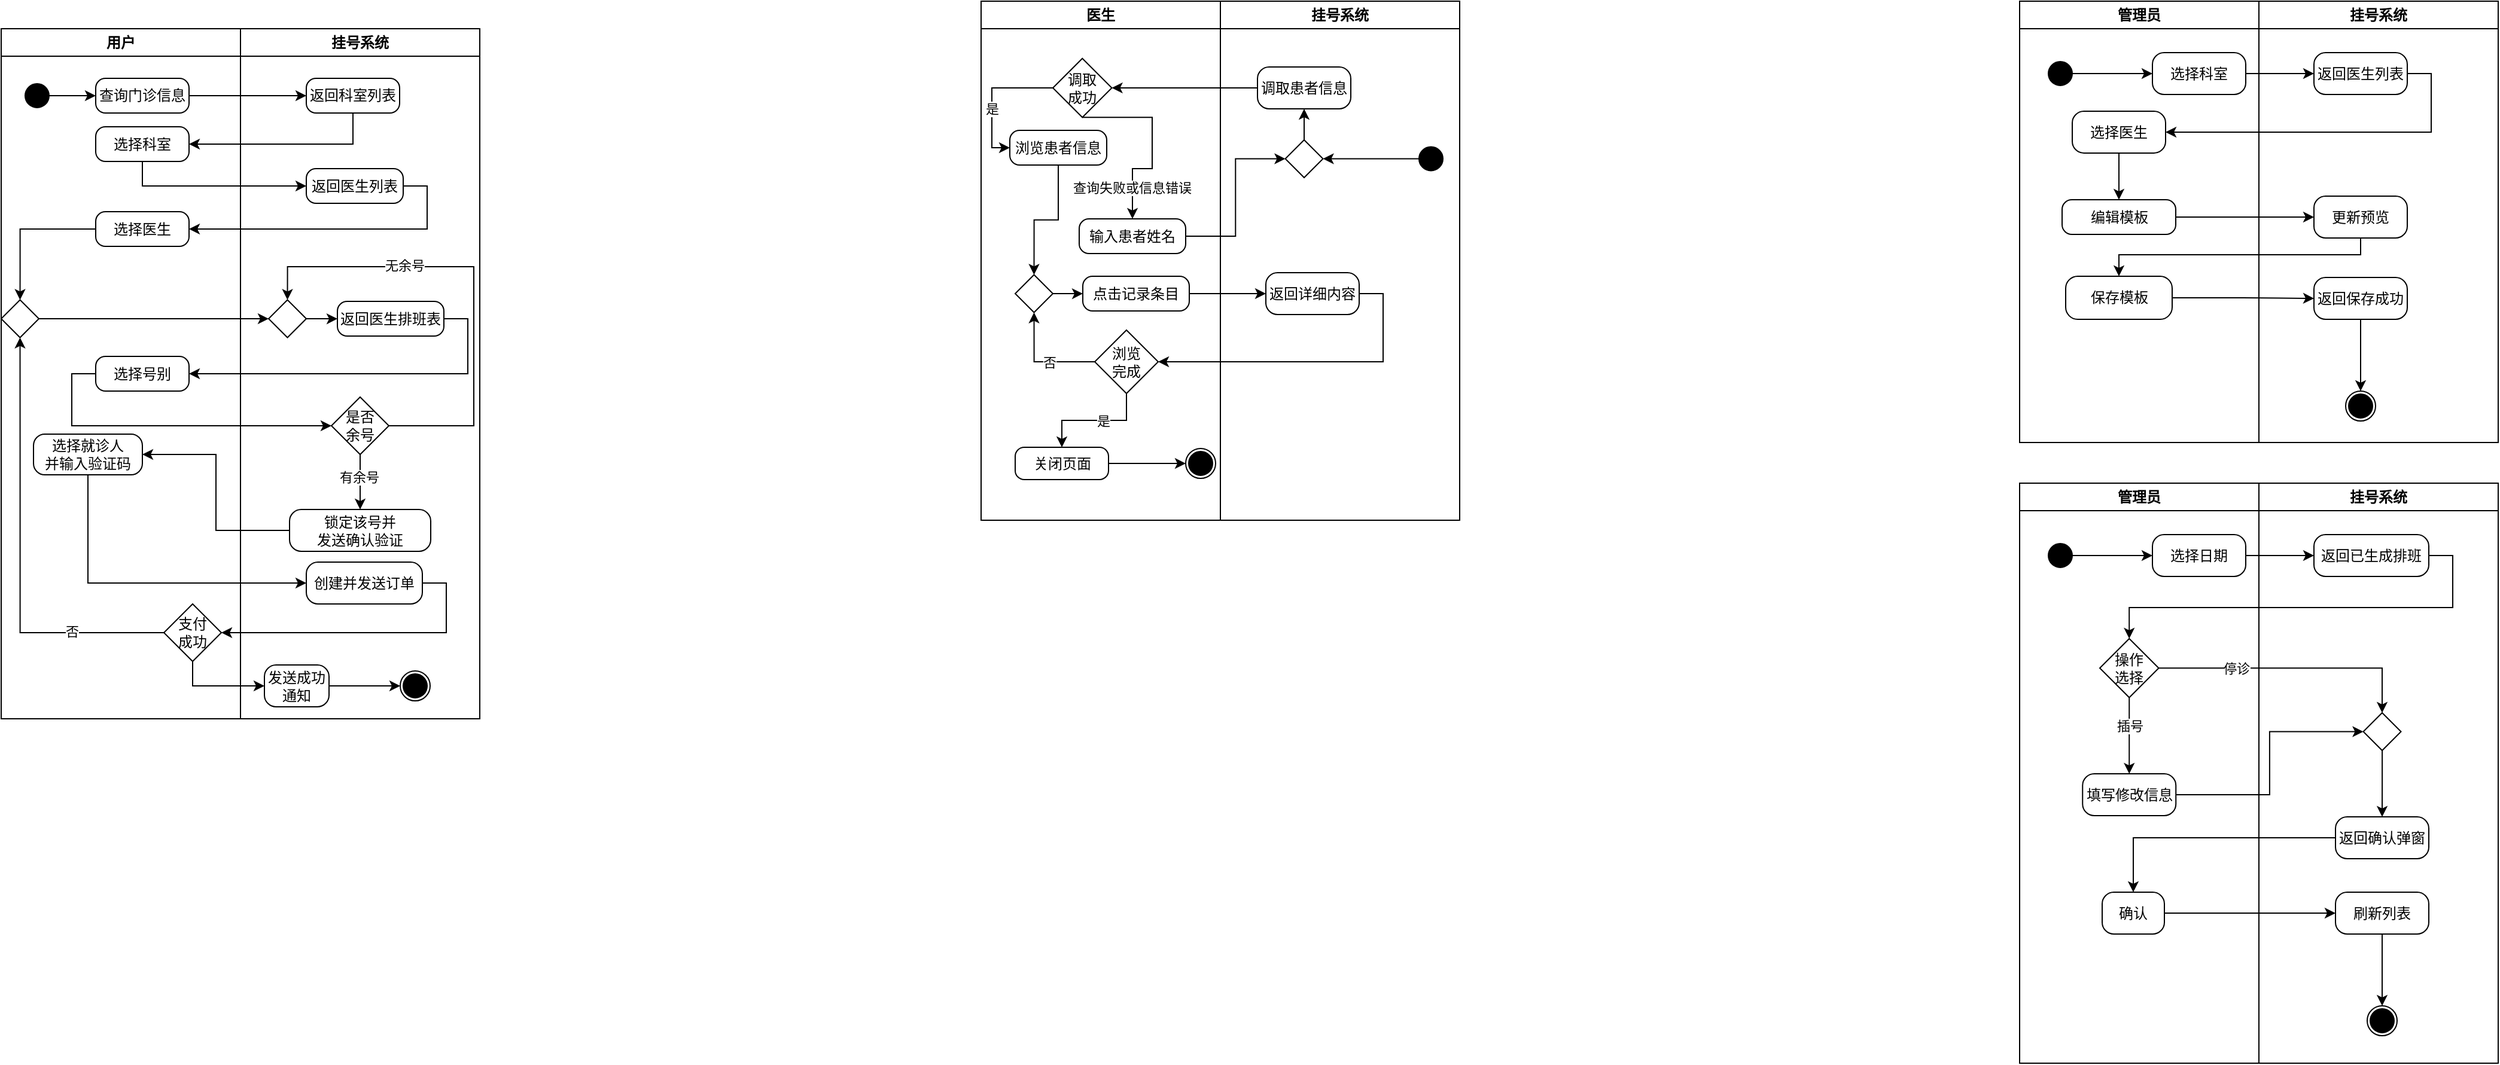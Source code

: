 <mxfile version="28.2.7">
  <diagram name="Page-1" id="m8YJ7M3NrXrs17z00opw">
    <mxGraphModel dx="1070" dy="633" grid="0" gridSize="10" guides="1" tooltips="1" connect="1" arrows="1" fold="1" page="1" pageScale="1" pageWidth="850" pageHeight="1100" math="0" shadow="0">
      <root>
        <mxCell id="0" />
        <mxCell id="1" parent="0" />
        <mxCell id="Ey9r9QP1_tiHGcjfpMWg-1" value="用户" style="swimlane;whiteSpace=wrap;html=1;" vertex="1" parent="1">
          <mxGeometry x="56" y="70" width="200" height="577" as="geometry" />
        </mxCell>
        <mxCell id="Ey9r9QP1_tiHGcjfpMWg-6" style="edgeStyle=orthogonalEdgeStyle;rounded=0;orthogonalLoop=1;jettySize=auto;html=1;exitX=1;exitY=0.5;exitDx=0;exitDy=0;entryX=0;entryY=0.5;entryDx=0;entryDy=0;" edge="1" parent="Ey9r9QP1_tiHGcjfpMWg-1" source="Ey9r9QP1_tiHGcjfpMWg-4" target="Ey9r9QP1_tiHGcjfpMWg-5">
          <mxGeometry relative="1" as="geometry" />
        </mxCell>
        <mxCell id="Ey9r9QP1_tiHGcjfpMWg-4" value="" style="ellipse;whiteSpace=wrap;html=1;aspect=fixed;fillColor=#000000;" vertex="1" parent="Ey9r9QP1_tiHGcjfpMWg-1">
          <mxGeometry x="20" y="46" width="20" height="20" as="geometry" />
        </mxCell>
        <mxCell id="Ey9r9QP1_tiHGcjfpMWg-5" value="查询门诊信息" style="rounded=1;whiteSpace=wrap;html=1;arcSize=28;" vertex="1" parent="Ey9r9QP1_tiHGcjfpMWg-1">
          <mxGeometry x="79" y="41.5" width="78" height="29" as="geometry" />
        </mxCell>
        <mxCell id="Ey9r9QP1_tiHGcjfpMWg-9" value="选择科室" style="rounded=1;whiteSpace=wrap;html=1;arcSize=28;" vertex="1" parent="Ey9r9QP1_tiHGcjfpMWg-1">
          <mxGeometry x="79" y="82" width="78" height="29" as="geometry" />
        </mxCell>
        <mxCell id="Ey9r9QP1_tiHGcjfpMWg-13" value="选择医生" style="rounded=1;whiteSpace=wrap;html=1;arcSize=28;" vertex="1" parent="Ey9r9QP1_tiHGcjfpMWg-1">
          <mxGeometry x="79" y="153" width="78" height="29" as="geometry" />
        </mxCell>
        <mxCell id="Ey9r9QP1_tiHGcjfpMWg-18" value="选择号别" style="rounded=1;whiteSpace=wrap;html=1;arcSize=28;" vertex="1" parent="Ey9r9QP1_tiHGcjfpMWg-1">
          <mxGeometry x="79" y="274" width="78" height="29" as="geometry" />
        </mxCell>
        <mxCell id="Ey9r9QP1_tiHGcjfpMWg-31" value="选择就诊人&lt;div&gt;并输入验证码&lt;/div&gt;" style="rounded=1;whiteSpace=wrap;html=1;arcSize=28;" vertex="1" parent="Ey9r9QP1_tiHGcjfpMWg-1">
          <mxGeometry x="27" y="339" width="91" height="34" as="geometry" />
        </mxCell>
        <mxCell id="Ey9r9QP1_tiHGcjfpMWg-36" style="edgeStyle=orthogonalEdgeStyle;rounded=0;orthogonalLoop=1;jettySize=auto;html=1;entryX=0.5;entryY=1;entryDx=0;entryDy=0;" edge="1" parent="Ey9r9QP1_tiHGcjfpMWg-1" source="Ey9r9QP1_tiHGcjfpMWg-34" target="Ey9r9QP1_tiHGcjfpMWg-37">
          <mxGeometry relative="1" as="geometry">
            <mxPoint x="10.722" y="247.105" as="targetPoint" />
          </mxGeometry>
        </mxCell>
        <mxCell id="Ey9r9QP1_tiHGcjfpMWg-39" value="否" style="edgeLabel;html=1;align=center;verticalAlign=middle;resizable=0;points=[];" vertex="1" connectable="0" parent="Ey9r9QP1_tiHGcjfpMWg-36">
          <mxGeometry x="-0.579" y="-1" relative="1" as="geometry">
            <mxPoint as="offset" />
          </mxGeometry>
        </mxCell>
        <mxCell id="Ey9r9QP1_tiHGcjfpMWg-34" value="支付&lt;div&gt;成功&lt;/div&gt;" style="rhombus;whiteSpace=wrap;html=1;" vertex="1" parent="Ey9r9QP1_tiHGcjfpMWg-1">
          <mxGeometry x="136" y="481" width="48" height="48" as="geometry" />
        </mxCell>
        <mxCell id="Ey9r9QP1_tiHGcjfpMWg-37" value="" style="rhombus;whiteSpace=wrap;html=1;" vertex="1" parent="Ey9r9QP1_tiHGcjfpMWg-1">
          <mxGeometry y="226.75" width="31.5" height="31.5" as="geometry" />
        </mxCell>
        <mxCell id="Ey9r9QP1_tiHGcjfpMWg-17" style="edgeStyle=orthogonalEdgeStyle;rounded=0;orthogonalLoop=1;jettySize=auto;html=1;exitX=0;exitY=0.5;exitDx=0;exitDy=0;entryX=0.5;entryY=0;entryDx=0;entryDy=0;" edge="1" parent="Ey9r9QP1_tiHGcjfpMWg-1" source="Ey9r9QP1_tiHGcjfpMWg-13" target="Ey9r9QP1_tiHGcjfpMWg-37">
          <mxGeometry relative="1" as="geometry" />
        </mxCell>
        <mxCell id="Ey9r9QP1_tiHGcjfpMWg-3" value="挂号系统" style="swimlane;whiteSpace=wrap;html=1;" vertex="1" parent="1">
          <mxGeometry x="256" y="70" width="200" height="577" as="geometry" />
        </mxCell>
        <mxCell id="Ey9r9QP1_tiHGcjfpMWg-7" value="返回科室列表" style="rounded=1;whiteSpace=wrap;html=1;arcSize=28;" vertex="1" parent="Ey9r9QP1_tiHGcjfpMWg-3">
          <mxGeometry x="55" y="41.5" width="78" height="29" as="geometry" />
        </mxCell>
        <mxCell id="Ey9r9QP1_tiHGcjfpMWg-11" value="返回医生列表" style="rounded=1;whiteSpace=wrap;html=1;arcSize=28;" vertex="1" parent="Ey9r9QP1_tiHGcjfpMWg-3">
          <mxGeometry x="55" y="117" width="81" height="29" as="geometry" />
        </mxCell>
        <mxCell id="Ey9r9QP1_tiHGcjfpMWg-16" value="返回医生排班表" style="rounded=1;whiteSpace=wrap;html=1;arcSize=28;" vertex="1" parent="Ey9r9QP1_tiHGcjfpMWg-3">
          <mxGeometry x="81" y="228" width="89" height="29" as="geometry" />
        </mxCell>
        <mxCell id="Ey9r9QP1_tiHGcjfpMWg-24" style="edgeStyle=orthogonalEdgeStyle;rounded=0;orthogonalLoop=1;jettySize=auto;html=1;exitX=1;exitY=0.5;exitDx=0;exitDy=0;entryX=0.5;entryY=0;entryDx=0;entryDy=0;" edge="1" parent="Ey9r9QP1_tiHGcjfpMWg-3" source="Ey9r9QP1_tiHGcjfpMWg-20" target="Ey9r9QP1_tiHGcjfpMWg-22">
          <mxGeometry relative="1" as="geometry">
            <Array as="points">
              <mxPoint x="195" y="332" />
              <mxPoint x="195" y="199" />
              <mxPoint x="39" y="199" />
            </Array>
          </mxGeometry>
        </mxCell>
        <mxCell id="Ey9r9QP1_tiHGcjfpMWg-25" value="无余号" style="edgeLabel;html=1;align=center;verticalAlign=middle;resizable=0;points=[];" vertex="1" connectable="0" parent="Ey9r9QP1_tiHGcjfpMWg-24">
          <mxGeometry x="0.356" y="-1" relative="1" as="geometry">
            <mxPoint as="offset" />
          </mxGeometry>
        </mxCell>
        <mxCell id="Ey9r9QP1_tiHGcjfpMWg-27" style="edgeStyle=orthogonalEdgeStyle;rounded=0;orthogonalLoop=1;jettySize=auto;html=1;exitX=0.5;exitY=1;exitDx=0;exitDy=0;entryX=0.5;entryY=0;entryDx=0;entryDy=0;" edge="1" parent="Ey9r9QP1_tiHGcjfpMWg-3" source="Ey9r9QP1_tiHGcjfpMWg-20" target="Ey9r9QP1_tiHGcjfpMWg-29">
          <mxGeometry relative="1" as="geometry">
            <mxPoint x="100.143" y="404.873" as="targetPoint" />
          </mxGeometry>
        </mxCell>
        <mxCell id="Ey9r9QP1_tiHGcjfpMWg-28" value="有余号" style="edgeLabel;html=1;align=center;verticalAlign=middle;resizable=0;points=[];" vertex="1" connectable="0" parent="Ey9r9QP1_tiHGcjfpMWg-27">
          <mxGeometry x="-0.197" y="-1" relative="1" as="geometry">
            <mxPoint as="offset" />
          </mxGeometry>
        </mxCell>
        <mxCell id="Ey9r9QP1_tiHGcjfpMWg-20" value="是否&lt;div&gt;余号&lt;/div&gt;" style="rhombus;whiteSpace=wrap;html=1;" vertex="1" parent="Ey9r9QP1_tiHGcjfpMWg-3">
          <mxGeometry x="76" y="308" width="48" height="48" as="geometry" />
        </mxCell>
        <mxCell id="Ey9r9QP1_tiHGcjfpMWg-23" style="edgeStyle=orthogonalEdgeStyle;rounded=0;orthogonalLoop=1;jettySize=auto;html=1;entryX=0;entryY=0.5;entryDx=0;entryDy=0;" edge="1" parent="Ey9r9QP1_tiHGcjfpMWg-3" source="Ey9r9QP1_tiHGcjfpMWg-22" target="Ey9r9QP1_tiHGcjfpMWg-16">
          <mxGeometry relative="1" as="geometry" />
        </mxCell>
        <mxCell id="Ey9r9QP1_tiHGcjfpMWg-22" value="" style="rhombus;whiteSpace=wrap;html=1;" vertex="1" parent="Ey9r9QP1_tiHGcjfpMWg-3">
          <mxGeometry x="23.5" y="226.75" width="31.5" height="31.5" as="geometry" />
        </mxCell>
        <mxCell id="Ey9r9QP1_tiHGcjfpMWg-29" value="锁定该号并&lt;div&gt;发送确认验证&lt;/div&gt;" style="rounded=1;whiteSpace=wrap;html=1;arcSize=28;" vertex="1" parent="Ey9r9QP1_tiHGcjfpMWg-3">
          <mxGeometry x="41" y="402" width="118" height="35" as="geometry" />
        </mxCell>
        <mxCell id="Ey9r9QP1_tiHGcjfpMWg-32" value="创建并发送订单" style="rounded=1;whiteSpace=wrap;html=1;arcSize=28;" vertex="1" parent="Ey9r9QP1_tiHGcjfpMWg-3">
          <mxGeometry x="55" y="446" width="97" height="35" as="geometry" />
        </mxCell>
        <mxCell id="Ey9r9QP1_tiHGcjfpMWg-46" style="edgeStyle=orthogonalEdgeStyle;rounded=0;orthogonalLoop=1;jettySize=auto;html=1;exitX=1;exitY=0.5;exitDx=0;exitDy=0;entryX=0;entryY=0.5;entryDx=0;entryDy=0;" edge="1" parent="Ey9r9QP1_tiHGcjfpMWg-3" source="Ey9r9QP1_tiHGcjfpMWg-40" target="Ey9r9QP1_tiHGcjfpMWg-44">
          <mxGeometry relative="1" as="geometry" />
        </mxCell>
        <mxCell id="Ey9r9QP1_tiHGcjfpMWg-40" value="发送成功通知" style="rounded=1;whiteSpace=wrap;html=1;arcSize=28;" vertex="1" parent="Ey9r9QP1_tiHGcjfpMWg-3">
          <mxGeometry x="20" y="532" width="54" height="35" as="geometry" />
        </mxCell>
        <mxCell id="Ey9r9QP1_tiHGcjfpMWg-42" value="" style="ellipse;whiteSpace=wrap;html=1;aspect=fixed;fillColor=#000000;" vertex="1" parent="Ey9r9QP1_tiHGcjfpMWg-3">
          <mxGeometry x="136" y="539.5" width="20" height="20" as="geometry" />
        </mxCell>
        <mxCell id="Ey9r9QP1_tiHGcjfpMWg-44" value="" style="ellipse;whiteSpace=wrap;html=1;aspect=fixed;fillColor=none;" vertex="1" parent="Ey9r9QP1_tiHGcjfpMWg-3">
          <mxGeometry x="133.5" y="537" width="25" height="25" as="geometry" />
        </mxCell>
        <mxCell id="Ey9r9QP1_tiHGcjfpMWg-8" style="edgeStyle=orthogonalEdgeStyle;rounded=0;orthogonalLoop=1;jettySize=auto;html=1;exitX=1;exitY=0.5;exitDx=0;exitDy=0;entryX=0;entryY=0.5;entryDx=0;entryDy=0;" edge="1" parent="1" source="Ey9r9QP1_tiHGcjfpMWg-5" target="Ey9r9QP1_tiHGcjfpMWg-7">
          <mxGeometry relative="1" as="geometry" />
        </mxCell>
        <mxCell id="Ey9r9QP1_tiHGcjfpMWg-10" style="edgeStyle=orthogonalEdgeStyle;rounded=0;orthogonalLoop=1;jettySize=auto;html=1;exitX=0.5;exitY=1;exitDx=0;exitDy=0;entryX=1;entryY=0.5;entryDx=0;entryDy=0;" edge="1" parent="1" source="Ey9r9QP1_tiHGcjfpMWg-7" target="Ey9r9QP1_tiHGcjfpMWg-9">
          <mxGeometry relative="1" as="geometry" />
        </mxCell>
        <mxCell id="Ey9r9QP1_tiHGcjfpMWg-12" style="edgeStyle=orthogonalEdgeStyle;rounded=0;orthogonalLoop=1;jettySize=auto;html=1;exitX=0.5;exitY=1;exitDx=0;exitDy=0;entryX=0;entryY=0.5;entryDx=0;entryDy=0;" edge="1" parent="1" source="Ey9r9QP1_tiHGcjfpMWg-9" target="Ey9r9QP1_tiHGcjfpMWg-11">
          <mxGeometry relative="1" as="geometry" />
        </mxCell>
        <mxCell id="Ey9r9QP1_tiHGcjfpMWg-14" style="edgeStyle=orthogonalEdgeStyle;rounded=0;orthogonalLoop=1;jettySize=auto;html=1;exitX=1;exitY=0.5;exitDx=0;exitDy=0;entryX=1;entryY=0.5;entryDx=0;entryDy=0;" edge="1" parent="1" source="Ey9r9QP1_tiHGcjfpMWg-11" target="Ey9r9QP1_tiHGcjfpMWg-13">
          <mxGeometry relative="1" as="geometry" />
        </mxCell>
        <mxCell id="Ey9r9QP1_tiHGcjfpMWg-19" style="edgeStyle=orthogonalEdgeStyle;rounded=0;orthogonalLoop=1;jettySize=auto;html=1;exitX=1;exitY=0.5;exitDx=0;exitDy=0;entryX=1;entryY=0.5;entryDx=0;entryDy=0;" edge="1" parent="1" source="Ey9r9QP1_tiHGcjfpMWg-16" target="Ey9r9QP1_tiHGcjfpMWg-18">
          <mxGeometry relative="1" as="geometry" />
        </mxCell>
        <mxCell id="Ey9r9QP1_tiHGcjfpMWg-21" style="edgeStyle=orthogonalEdgeStyle;rounded=0;orthogonalLoop=1;jettySize=auto;html=1;exitX=0;exitY=0.5;exitDx=0;exitDy=0;entryX=0;entryY=0.5;entryDx=0;entryDy=0;" edge="1" parent="1" source="Ey9r9QP1_tiHGcjfpMWg-18" target="Ey9r9QP1_tiHGcjfpMWg-20">
          <mxGeometry relative="1" as="geometry" />
        </mxCell>
        <mxCell id="Ey9r9QP1_tiHGcjfpMWg-30" style="edgeStyle=orthogonalEdgeStyle;rounded=0;orthogonalLoop=1;jettySize=auto;html=1;entryX=1;entryY=0.5;entryDx=0;entryDy=0;" edge="1" parent="1" source="Ey9r9QP1_tiHGcjfpMWg-29" target="Ey9r9QP1_tiHGcjfpMWg-31">
          <mxGeometry relative="1" as="geometry">
            <mxPoint x="226.029" y="489.5" as="targetPoint" />
          </mxGeometry>
        </mxCell>
        <mxCell id="Ey9r9QP1_tiHGcjfpMWg-33" style="edgeStyle=orthogonalEdgeStyle;rounded=0;orthogonalLoop=1;jettySize=auto;html=1;exitX=0.5;exitY=1;exitDx=0;exitDy=0;entryX=0;entryY=0.5;entryDx=0;entryDy=0;" edge="1" parent="1" source="Ey9r9QP1_tiHGcjfpMWg-31" target="Ey9r9QP1_tiHGcjfpMWg-32">
          <mxGeometry relative="1" as="geometry" />
        </mxCell>
        <mxCell id="Ey9r9QP1_tiHGcjfpMWg-35" style="edgeStyle=orthogonalEdgeStyle;rounded=0;orthogonalLoop=1;jettySize=auto;html=1;exitX=1;exitY=0.5;exitDx=0;exitDy=0;entryX=1;entryY=0.5;entryDx=0;entryDy=0;" edge="1" parent="1" source="Ey9r9QP1_tiHGcjfpMWg-32" target="Ey9r9QP1_tiHGcjfpMWg-34">
          <mxGeometry relative="1" as="geometry" />
        </mxCell>
        <mxCell id="Ey9r9QP1_tiHGcjfpMWg-38" style="edgeStyle=orthogonalEdgeStyle;rounded=0;orthogonalLoop=1;jettySize=auto;html=1;exitX=1;exitY=0.5;exitDx=0;exitDy=0;entryX=0;entryY=0.5;entryDx=0;entryDy=0;" edge="1" parent="1" source="Ey9r9QP1_tiHGcjfpMWg-37" target="Ey9r9QP1_tiHGcjfpMWg-22">
          <mxGeometry relative="1" as="geometry" />
        </mxCell>
        <mxCell id="Ey9r9QP1_tiHGcjfpMWg-41" style="edgeStyle=orthogonalEdgeStyle;rounded=0;orthogonalLoop=1;jettySize=auto;html=1;exitX=0.5;exitY=1;exitDx=0;exitDy=0;entryX=0;entryY=0.5;entryDx=0;entryDy=0;" edge="1" parent="1" source="Ey9r9QP1_tiHGcjfpMWg-34" target="Ey9r9QP1_tiHGcjfpMWg-40">
          <mxGeometry relative="1" as="geometry" />
        </mxCell>
        <mxCell id="Ey9r9QP1_tiHGcjfpMWg-47" value="医生" style="swimlane;whiteSpace=wrap;html=1;" vertex="1" parent="1">
          <mxGeometry x="875" y="47" width="200" height="434" as="geometry" />
        </mxCell>
        <mxCell id="Ey9r9QP1_tiHGcjfpMWg-90" style="edgeStyle=orthogonalEdgeStyle;rounded=0;orthogonalLoop=1;jettySize=auto;html=1;exitX=0;exitY=0.5;exitDx=0;exitDy=0;entryX=0;entryY=0.5;entryDx=0;entryDy=0;" edge="1" parent="Ey9r9QP1_tiHGcjfpMWg-47" source="Ey9r9QP1_tiHGcjfpMWg-88" target="Ey9r9QP1_tiHGcjfpMWg-62">
          <mxGeometry relative="1" as="geometry">
            <Array as="points">
              <mxPoint x="9" y="73" />
              <mxPoint x="9" y="123" />
            </Array>
          </mxGeometry>
        </mxCell>
        <mxCell id="Ey9r9QP1_tiHGcjfpMWg-91" value="是" style="edgeLabel;html=1;align=center;verticalAlign=middle;resizable=0;points=[];" vertex="1" connectable="0" parent="Ey9r9QP1_tiHGcjfpMWg-90">
          <mxGeometry x="-0.083" y="2" relative="1" as="geometry">
            <mxPoint x="-2" y="15" as="offset" />
          </mxGeometry>
        </mxCell>
        <mxCell id="Ey9r9QP1_tiHGcjfpMWg-94" style="edgeStyle=orthogonalEdgeStyle;rounded=0;orthogonalLoop=1;jettySize=auto;html=1;exitX=0.5;exitY=1;exitDx=0;exitDy=0;entryX=0.5;entryY=0;entryDx=0;entryDy=0;" edge="1" parent="Ey9r9QP1_tiHGcjfpMWg-47" source="Ey9r9QP1_tiHGcjfpMWg-88" target="Ey9r9QP1_tiHGcjfpMWg-93">
          <mxGeometry relative="1" as="geometry">
            <Array as="points">
              <mxPoint x="143" y="97" />
              <mxPoint x="143" y="140" />
              <mxPoint x="127" y="140" />
            </Array>
          </mxGeometry>
        </mxCell>
        <mxCell id="Ey9r9QP1_tiHGcjfpMWg-95" value="查询失败或信息错误" style="edgeLabel;html=1;align=center;verticalAlign=middle;resizable=0;points=[];" vertex="1" connectable="0" parent="Ey9r9QP1_tiHGcjfpMWg-94">
          <mxGeometry x="0.68" y="-1" relative="1" as="geometry">
            <mxPoint as="offset" />
          </mxGeometry>
        </mxCell>
        <mxCell id="Ey9r9QP1_tiHGcjfpMWg-88" value="调取&lt;div&gt;成功&lt;/div&gt;" style="rhombus;whiteSpace=wrap;html=1;" vertex="1" parent="Ey9r9QP1_tiHGcjfpMWg-47">
          <mxGeometry x="60" y="47.88" width="49.25" height="49.25" as="geometry" />
        </mxCell>
        <mxCell id="Ey9r9QP1_tiHGcjfpMWg-114" style="edgeStyle=orthogonalEdgeStyle;rounded=0;orthogonalLoop=1;jettySize=auto;html=1;exitX=0.5;exitY=1;exitDx=0;exitDy=0;entryX=0.5;entryY=0;entryDx=0;entryDy=0;" edge="1" parent="Ey9r9QP1_tiHGcjfpMWg-47" source="Ey9r9QP1_tiHGcjfpMWg-62" target="Ey9r9QP1_tiHGcjfpMWg-110">
          <mxGeometry relative="1" as="geometry" />
        </mxCell>
        <mxCell id="Ey9r9QP1_tiHGcjfpMWg-62" value="浏览患者信息" style="rounded=1;whiteSpace=wrap;html=1;arcSize=28;" vertex="1" parent="Ey9r9QP1_tiHGcjfpMWg-47">
          <mxGeometry x="24.0" y="108" width="81" height="29" as="geometry" />
        </mxCell>
        <mxCell id="Ey9r9QP1_tiHGcjfpMWg-93" value="输入患者姓名" style="rounded=1;whiteSpace=wrap;html=1;arcSize=28;" vertex="1" parent="Ey9r9QP1_tiHGcjfpMWg-47">
          <mxGeometry x="82" y="182" width="89" height="29" as="geometry" />
        </mxCell>
        <mxCell id="Ey9r9QP1_tiHGcjfpMWg-101" value="点击记录条目" style="rounded=1;whiteSpace=wrap;html=1;arcSize=28;" vertex="1" parent="Ey9r9QP1_tiHGcjfpMWg-47">
          <mxGeometry x="85" y="230" width="89" height="29" as="geometry" />
        </mxCell>
        <mxCell id="Ey9r9QP1_tiHGcjfpMWg-105" value="关闭页面" style="rounded=1;whiteSpace=wrap;html=1;arcSize=28;" vertex="1" parent="Ey9r9QP1_tiHGcjfpMWg-47">
          <mxGeometry x="28.5" y="373" width="78" height="27" as="geometry" />
        </mxCell>
        <mxCell id="Ey9r9QP1_tiHGcjfpMWg-108" style="edgeStyle=orthogonalEdgeStyle;rounded=0;orthogonalLoop=1;jettySize=auto;html=1;exitX=0.5;exitY=1;exitDx=0;exitDy=0;entryX=0.5;entryY=0;entryDx=0;entryDy=0;" edge="1" parent="Ey9r9QP1_tiHGcjfpMWg-47" source="Ey9r9QP1_tiHGcjfpMWg-106" target="Ey9r9QP1_tiHGcjfpMWg-105">
          <mxGeometry relative="1" as="geometry" />
        </mxCell>
        <mxCell id="Ey9r9QP1_tiHGcjfpMWg-109" value="是" style="edgeLabel;html=1;align=center;verticalAlign=middle;resizable=0;points=[];" vertex="1" connectable="0" parent="Ey9r9QP1_tiHGcjfpMWg-108">
          <mxGeometry x="-0.146" relative="1" as="geometry">
            <mxPoint as="offset" />
          </mxGeometry>
        </mxCell>
        <mxCell id="Ey9r9QP1_tiHGcjfpMWg-112" style="edgeStyle=orthogonalEdgeStyle;rounded=0;orthogonalLoop=1;jettySize=auto;html=1;exitX=0;exitY=0.5;exitDx=0;exitDy=0;entryX=0.5;entryY=1;entryDx=0;entryDy=0;" edge="1" parent="Ey9r9QP1_tiHGcjfpMWg-47" source="Ey9r9QP1_tiHGcjfpMWg-106" target="Ey9r9QP1_tiHGcjfpMWg-110">
          <mxGeometry relative="1" as="geometry" />
        </mxCell>
        <mxCell id="Ey9r9QP1_tiHGcjfpMWg-113" value="否" style="edgeLabel;html=1;align=center;verticalAlign=middle;resizable=0;points=[];" vertex="1" connectable="0" parent="Ey9r9QP1_tiHGcjfpMWg-112">
          <mxGeometry x="-0.16" relative="1" as="geometry">
            <mxPoint as="offset" />
          </mxGeometry>
        </mxCell>
        <mxCell id="Ey9r9QP1_tiHGcjfpMWg-106" value="浏览&lt;div&gt;完成&lt;/div&gt;" style="rhombus;whiteSpace=wrap;html=1;" vertex="1" parent="Ey9r9QP1_tiHGcjfpMWg-47">
          <mxGeometry x="95" y="275" width="53" height="53" as="geometry" />
        </mxCell>
        <mxCell id="Ey9r9QP1_tiHGcjfpMWg-111" style="edgeStyle=orthogonalEdgeStyle;rounded=0;orthogonalLoop=1;jettySize=auto;html=1;entryX=0;entryY=0.5;entryDx=0;entryDy=0;" edge="1" parent="Ey9r9QP1_tiHGcjfpMWg-47" source="Ey9r9QP1_tiHGcjfpMWg-110" target="Ey9r9QP1_tiHGcjfpMWg-101">
          <mxGeometry relative="1" as="geometry" />
        </mxCell>
        <mxCell id="Ey9r9QP1_tiHGcjfpMWg-110" value="" style="rhombus;whiteSpace=wrap;html=1;" vertex="1" parent="Ey9r9QP1_tiHGcjfpMWg-47">
          <mxGeometry x="28.5" y="228.75" width="31.5" height="31.5" as="geometry" />
        </mxCell>
        <mxCell id="Ey9r9QP1_tiHGcjfpMWg-75" value="" style="ellipse;whiteSpace=wrap;html=1;aspect=fixed;fillColor=#000000;" vertex="1" parent="Ey9r9QP1_tiHGcjfpMWg-47">
          <mxGeometry x="173.5" y="376.5" width="20" height="20" as="geometry" />
        </mxCell>
        <mxCell id="Ey9r9QP1_tiHGcjfpMWg-76" value="" style="ellipse;whiteSpace=wrap;html=1;aspect=fixed;fillColor=none;" vertex="1" parent="Ey9r9QP1_tiHGcjfpMWg-47">
          <mxGeometry x="171" y="374" width="25" height="25" as="geometry" />
        </mxCell>
        <mxCell id="Ey9r9QP1_tiHGcjfpMWg-73" style="edgeStyle=orthogonalEdgeStyle;rounded=0;orthogonalLoop=1;jettySize=auto;html=1;exitX=1;exitY=0.5;exitDx=0;exitDy=0;entryX=0;entryY=0.5;entryDx=0;entryDy=0;" edge="1" parent="Ey9r9QP1_tiHGcjfpMWg-47" source="Ey9r9QP1_tiHGcjfpMWg-105" target="Ey9r9QP1_tiHGcjfpMWg-76">
          <mxGeometry relative="1" as="geometry">
            <mxPoint x="156.63" y="549.5" as="sourcePoint" />
          </mxGeometry>
        </mxCell>
        <mxCell id="Ey9r9QP1_tiHGcjfpMWg-60" value="挂号系统" style="swimlane;whiteSpace=wrap;html=1;" vertex="1" parent="1">
          <mxGeometry x="1075" y="47" width="200" height="434" as="geometry" />
        </mxCell>
        <mxCell id="Ey9r9QP1_tiHGcjfpMWg-49" value="" style="ellipse;whiteSpace=wrap;html=1;aspect=fixed;fillColor=#000000;rotation=-180;" vertex="1" parent="Ey9r9QP1_tiHGcjfpMWg-60">
          <mxGeometry x="166" y="121.75" width="20" height="20" as="geometry" />
        </mxCell>
        <mxCell id="Ey9r9QP1_tiHGcjfpMWg-50" value="调取患者信息" style="rounded=1;whiteSpace=wrap;html=1;arcSize=28;" vertex="1" parent="Ey9r9QP1_tiHGcjfpMWg-60">
          <mxGeometry x="31" y="55" width="78" height="35" as="geometry" />
        </mxCell>
        <mxCell id="Ey9r9QP1_tiHGcjfpMWg-48" style="edgeStyle=orthogonalEdgeStyle;rounded=0;orthogonalLoop=1;jettySize=auto;html=1;exitX=1;exitY=0.5;exitDx=0;exitDy=0;entryX=1;entryY=0.5;entryDx=0;entryDy=0;" edge="1" parent="Ey9r9QP1_tiHGcjfpMWg-60" source="Ey9r9QP1_tiHGcjfpMWg-49" target="Ey9r9QP1_tiHGcjfpMWg-97">
          <mxGeometry relative="1" as="geometry" />
        </mxCell>
        <mxCell id="Ey9r9QP1_tiHGcjfpMWg-99" style="edgeStyle=orthogonalEdgeStyle;rounded=0;orthogonalLoop=1;jettySize=auto;html=1;exitX=0.5;exitY=0;exitDx=0;exitDy=0;" edge="1" parent="Ey9r9QP1_tiHGcjfpMWg-60" source="Ey9r9QP1_tiHGcjfpMWg-97" target="Ey9r9QP1_tiHGcjfpMWg-50">
          <mxGeometry relative="1" as="geometry" />
        </mxCell>
        <mxCell id="Ey9r9QP1_tiHGcjfpMWg-97" value="" style="rhombus;whiteSpace=wrap;html=1;" vertex="1" parent="Ey9r9QP1_tiHGcjfpMWg-60">
          <mxGeometry x="54.25" y="116" width="31.5" height="31.5" as="geometry" />
        </mxCell>
        <mxCell id="Ey9r9QP1_tiHGcjfpMWg-103" value="返回详细内容" style="rounded=1;whiteSpace=wrap;html=1;arcSize=28;" vertex="1" parent="Ey9r9QP1_tiHGcjfpMWg-60">
          <mxGeometry x="38" y="227" width="78" height="35" as="geometry" />
        </mxCell>
        <mxCell id="Ey9r9QP1_tiHGcjfpMWg-89" style="edgeStyle=orthogonalEdgeStyle;rounded=0;orthogonalLoop=1;jettySize=auto;html=1;exitX=0;exitY=0.5;exitDx=0;exitDy=0;entryX=1;entryY=0.5;entryDx=0;entryDy=0;" edge="1" parent="1" source="Ey9r9QP1_tiHGcjfpMWg-50" target="Ey9r9QP1_tiHGcjfpMWg-88">
          <mxGeometry relative="1" as="geometry" />
        </mxCell>
        <mxCell id="Ey9r9QP1_tiHGcjfpMWg-100" style="edgeStyle=orthogonalEdgeStyle;rounded=0;orthogonalLoop=1;jettySize=auto;html=1;exitX=1;exitY=0.5;exitDx=0;exitDy=0;entryX=0;entryY=0.5;entryDx=0;entryDy=0;" edge="1" parent="1" source="Ey9r9QP1_tiHGcjfpMWg-93" target="Ey9r9QP1_tiHGcjfpMWg-97">
          <mxGeometry relative="1" as="geometry" />
        </mxCell>
        <mxCell id="Ey9r9QP1_tiHGcjfpMWg-104" style="edgeStyle=orthogonalEdgeStyle;rounded=0;orthogonalLoop=1;jettySize=auto;html=1;exitX=1;exitY=0.5;exitDx=0;exitDy=0;entryX=0;entryY=0.5;entryDx=0;entryDy=0;" edge="1" parent="1" source="Ey9r9QP1_tiHGcjfpMWg-101" target="Ey9r9QP1_tiHGcjfpMWg-103">
          <mxGeometry relative="1" as="geometry" />
        </mxCell>
        <mxCell id="Ey9r9QP1_tiHGcjfpMWg-107" style="edgeStyle=orthogonalEdgeStyle;rounded=0;orthogonalLoop=1;jettySize=auto;html=1;exitX=1;exitY=0.5;exitDx=0;exitDy=0;entryX=1;entryY=0.5;entryDx=0;entryDy=0;" edge="1" parent="1" source="Ey9r9QP1_tiHGcjfpMWg-103" target="Ey9r9QP1_tiHGcjfpMWg-106">
          <mxGeometry relative="1" as="geometry" />
        </mxCell>
        <mxCell id="Ey9r9QP1_tiHGcjfpMWg-115" value="管理员" style="swimlane;whiteSpace=wrap;html=1;" vertex="1" parent="1">
          <mxGeometry x="1743" y="47" width="200" height="369" as="geometry" />
        </mxCell>
        <mxCell id="Ey9r9QP1_tiHGcjfpMWg-124" value="保存模板" style="rounded=1;whiteSpace=wrap;html=1;arcSize=28;" vertex="1" parent="Ey9r9QP1_tiHGcjfpMWg-115">
          <mxGeometry x="38.5" y="230" width="89" height="36" as="geometry" />
        </mxCell>
        <mxCell id="Ey9r9QP1_tiHGcjfpMWg-147" value="选择科室" style="rounded=1;whiteSpace=wrap;html=1;arcSize=28;" vertex="1" parent="Ey9r9QP1_tiHGcjfpMWg-115">
          <mxGeometry x="111" y="43" width="78" height="35" as="geometry" />
        </mxCell>
        <mxCell id="Ey9r9QP1_tiHGcjfpMWg-137" value="" style="ellipse;whiteSpace=wrap;html=1;aspect=fixed;fillColor=#000000;rotation=0;" vertex="1" parent="Ey9r9QP1_tiHGcjfpMWg-115">
          <mxGeometry x="24" y="50.5" width="20" height="20" as="geometry" />
        </mxCell>
        <mxCell id="Ey9r9QP1_tiHGcjfpMWg-139" style="edgeStyle=orthogonalEdgeStyle;rounded=0;orthogonalLoop=1;jettySize=auto;html=1;exitX=1;exitY=0.5;exitDx=0;exitDy=0;entryX=0;entryY=0.5;entryDx=0;entryDy=0;" edge="1" parent="Ey9r9QP1_tiHGcjfpMWg-115" source="Ey9r9QP1_tiHGcjfpMWg-137" target="Ey9r9QP1_tiHGcjfpMWg-147">
          <mxGeometry relative="1" as="geometry">
            <mxPoint x="285.75" y="131.75" as="targetPoint" />
          </mxGeometry>
        </mxCell>
        <mxCell id="Ey9r9QP1_tiHGcjfpMWg-153" style="edgeStyle=orthogonalEdgeStyle;rounded=0;orthogonalLoop=1;jettySize=auto;html=1;exitX=0.5;exitY=1;exitDx=0;exitDy=0;" edge="1" parent="Ey9r9QP1_tiHGcjfpMWg-115" source="Ey9r9QP1_tiHGcjfpMWg-149" target="Ey9r9QP1_tiHGcjfpMWg-152">
          <mxGeometry relative="1" as="geometry" />
        </mxCell>
        <mxCell id="Ey9r9QP1_tiHGcjfpMWg-149" value="选择医生" style="rounded=1;whiteSpace=wrap;html=1;arcSize=28;" vertex="1" parent="Ey9r9QP1_tiHGcjfpMWg-115">
          <mxGeometry x="44" y="92" width="78" height="35" as="geometry" />
        </mxCell>
        <mxCell id="Ey9r9QP1_tiHGcjfpMWg-152" value="编辑模板" style="rounded=1;whiteSpace=wrap;html=1;arcSize=28;" vertex="1" parent="Ey9r9QP1_tiHGcjfpMWg-115">
          <mxGeometry x="35.5" y="166" width="95" height="29" as="geometry" />
        </mxCell>
        <mxCell id="Ey9r9QP1_tiHGcjfpMWg-136" value="挂号系统" style="swimlane;whiteSpace=wrap;html=1;" vertex="1" parent="1">
          <mxGeometry x="1943" y="47" width="200" height="369" as="geometry" />
        </mxCell>
        <mxCell id="Ey9r9QP1_tiHGcjfpMWg-138" value="返回医生列表" style="rounded=1;whiteSpace=wrap;html=1;arcSize=28;" vertex="1" parent="Ey9r9QP1_tiHGcjfpMWg-136">
          <mxGeometry x="46" y="43" width="78" height="35" as="geometry" />
        </mxCell>
        <mxCell id="Ey9r9QP1_tiHGcjfpMWg-156" style="edgeStyle=orthogonalEdgeStyle;rounded=0;orthogonalLoop=1;jettySize=auto;html=1;entryX=0.5;entryY=0;entryDx=0;entryDy=0;" edge="1" parent="Ey9r9QP1_tiHGcjfpMWg-136" source="Ey9r9QP1_tiHGcjfpMWg-142" target="Ey9r9QP1_tiHGcjfpMWg-134">
          <mxGeometry relative="1" as="geometry" />
        </mxCell>
        <mxCell id="Ey9r9QP1_tiHGcjfpMWg-142" value="返回保存成功" style="rounded=1;whiteSpace=wrap;html=1;arcSize=28;" vertex="1" parent="Ey9r9QP1_tiHGcjfpMWg-136">
          <mxGeometry x="46" y="231" width="78" height="35" as="geometry" />
        </mxCell>
        <mxCell id="Ey9r9QP1_tiHGcjfpMWg-154" value="更新预览" style="rounded=1;whiteSpace=wrap;html=1;arcSize=28;" vertex="1" parent="Ey9r9QP1_tiHGcjfpMWg-136">
          <mxGeometry x="46" y="163" width="78" height="35" as="geometry" />
        </mxCell>
        <mxCell id="Ey9r9QP1_tiHGcjfpMWg-133" value="" style="ellipse;whiteSpace=wrap;html=1;aspect=fixed;fillColor=#000000;" vertex="1" parent="Ey9r9QP1_tiHGcjfpMWg-136">
          <mxGeometry x="75" y="328.5" width="20" height="20" as="geometry" />
        </mxCell>
        <mxCell id="Ey9r9QP1_tiHGcjfpMWg-134" value="" style="ellipse;whiteSpace=wrap;html=1;aspect=fixed;fillColor=none;" vertex="1" parent="Ey9r9QP1_tiHGcjfpMWg-136">
          <mxGeometry x="72.5" y="326" width="25" height="25" as="geometry" />
        </mxCell>
        <mxCell id="Ey9r9QP1_tiHGcjfpMWg-145" style="edgeStyle=orthogonalEdgeStyle;rounded=0;orthogonalLoop=1;jettySize=auto;html=1;exitX=1;exitY=0.5;exitDx=0;exitDy=0;entryX=0;entryY=0.5;entryDx=0;entryDy=0;" edge="1" parent="1" source="Ey9r9QP1_tiHGcjfpMWg-124" target="Ey9r9QP1_tiHGcjfpMWg-142">
          <mxGeometry relative="1" as="geometry" />
        </mxCell>
        <mxCell id="Ey9r9QP1_tiHGcjfpMWg-148" style="edgeStyle=orthogonalEdgeStyle;rounded=0;orthogonalLoop=1;jettySize=auto;html=1;exitX=1;exitY=0.5;exitDx=0;exitDy=0;" edge="1" parent="1" source="Ey9r9QP1_tiHGcjfpMWg-147" target="Ey9r9QP1_tiHGcjfpMWg-138">
          <mxGeometry relative="1" as="geometry" />
        </mxCell>
        <mxCell id="Ey9r9QP1_tiHGcjfpMWg-151" style="edgeStyle=orthogonalEdgeStyle;rounded=0;orthogonalLoop=1;jettySize=auto;html=1;exitX=1;exitY=0.5;exitDx=0;exitDy=0;entryX=1;entryY=0.5;entryDx=0;entryDy=0;" edge="1" parent="1" source="Ey9r9QP1_tiHGcjfpMWg-138" target="Ey9r9QP1_tiHGcjfpMWg-149">
          <mxGeometry relative="1" as="geometry" />
        </mxCell>
        <mxCell id="Ey9r9QP1_tiHGcjfpMWg-155" style="edgeStyle=orthogonalEdgeStyle;rounded=0;orthogonalLoop=1;jettySize=auto;html=1;" edge="1" parent="1" source="Ey9r9QP1_tiHGcjfpMWg-152" target="Ey9r9QP1_tiHGcjfpMWg-154">
          <mxGeometry relative="1" as="geometry" />
        </mxCell>
        <mxCell id="Ey9r9QP1_tiHGcjfpMWg-157" style="edgeStyle=orthogonalEdgeStyle;rounded=0;orthogonalLoop=1;jettySize=auto;html=1;entryX=0.5;entryY=0;entryDx=0;entryDy=0;" edge="1" parent="1" source="Ey9r9QP1_tiHGcjfpMWg-154" target="Ey9r9QP1_tiHGcjfpMWg-124">
          <mxGeometry relative="1" as="geometry">
            <Array as="points">
              <mxPoint x="2028" y="259" />
              <mxPoint x="1826" y="259" />
            </Array>
          </mxGeometry>
        </mxCell>
        <mxCell id="Ey9r9QP1_tiHGcjfpMWg-158" value="管理员" style="swimlane;whiteSpace=wrap;html=1;" vertex="1" parent="1">
          <mxGeometry x="1743" y="450" width="200" height="485" as="geometry" />
        </mxCell>
        <mxCell id="Ey9r9QP1_tiHGcjfpMWg-160" value="选择日期" style="rounded=1;whiteSpace=wrap;html=1;arcSize=28;" vertex="1" parent="Ey9r9QP1_tiHGcjfpMWg-158">
          <mxGeometry x="111" y="43" width="78" height="35" as="geometry" />
        </mxCell>
        <mxCell id="Ey9r9QP1_tiHGcjfpMWg-161" value="" style="ellipse;whiteSpace=wrap;html=1;aspect=fixed;fillColor=#000000;rotation=0;" vertex="1" parent="Ey9r9QP1_tiHGcjfpMWg-158">
          <mxGeometry x="24" y="50.5" width="20" height="20" as="geometry" />
        </mxCell>
        <mxCell id="Ey9r9QP1_tiHGcjfpMWg-162" style="edgeStyle=orthogonalEdgeStyle;rounded=0;orthogonalLoop=1;jettySize=auto;html=1;exitX=1;exitY=0.5;exitDx=0;exitDy=0;entryX=0;entryY=0.5;entryDx=0;entryDy=0;" edge="1" parent="Ey9r9QP1_tiHGcjfpMWg-158" source="Ey9r9QP1_tiHGcjfpMWg-161" target="Ey9r9QP1_tiHGcjfpMWg-160">
          <mxGeometry relative="1" as="geometry">
            <mxPoint x="285.75" y="131.75" as="targetPoint" />
          </mxGeometry>
        </mxCell>
        <mxCell id="Ey9r9QP1_tiHGcjfpMWg-197" style="edgeStyle=orthogonalEdgeStyle;rounded=0;orthogonalLoop=1;jettySize=auto;html=1;exitX=0.5;exitY=1;exitDx=0;exitDy=0;entryX=0.5;entryY=0;entryDx=0;entryDy=0;" edge="1" parent="Ey9r9QP1_tiHGcjfpMWg-158" source="Ey9r9QP1_tiHGcjfpMWg-178" target="Ey9r9QP1_tiHGcjfpMWg-196">
          <mxGeometry relative="1" as="geometry" />
        </mxCell>
        <mxCell id="Ey9r9QP1_tiHGcjfpMWg-198" value="插号" style="edgeLabel;html=1;align=center;verticalAlign=middle;resizable=0;points=[];" vertex="1" connectable="0" parent="Ey9r9QP1_tiHGcjfpMWg-197">
          <mxGeometry x="-0.258" relative="1" as="geometry">
            <mxPoint as="offset" />
          </mxGeometry>
        </mxCell>
        <mxCell id="Ey9r9QP1_tiHGcjfpMWg-178" value="操作&lt;div&gt;选择&lt;/div&gt;" style="rhombus;whiteSpace=wrap;html=1;" vertex="1" parent="Ey9r9QP1_tiHGcjfpMWg-158">
          <mxGeometry x="67" y="130" width="49.25" height="49.25" as="geometry" />
        </mxCell>
        <mxCell id="Ey9r9QP1_tiHGcjfpMWg-182" value="确认" style="rounded=1;whiteSpace=wrap;html=1;arcSize=28;" vertex="1" parent="Ey9r9QP1_tiHGcjfpMWg-158">
          <mxGeometry x="69" y="342" width="52" height="35" as="geometry" />
        </mxCell>
        <mxCell id="Ey9r9QP1_tiHGcjfpMWg-196" value="填写修改信息" style="rounded=1;whiteSpace=wrap;html=1;arcSize=28;" vertex="1" parent="Ey9r9QP1_tiHGcjfpMWg-158">
          <mxGeometry x="52.62" y="243" width="78" height="35" as="geometry" />
        </mxCell>
        <mxCell id="Ey9r9QP1_tiHGcjfpMWg-166" value="挂号系统" style="swimlane;whiteSpace=wrap;html=1;" vertex="1" parent="1">
          <mxGeometry x="1943" y="450" width="200" height="485" as="geometry" />
        </mxCell>
        <mxCell id="Ey9r9QP1_tiHGcjfpMWg-167" value="返回已生成排班" style="rounded=1;whiteSpace=wrap;html=1;arcSize=28;" vertex="1" parent="Ey9r9QP1_tiHGcjfpMWg-166">
          <mxGeometry x="46" y="43" width="96" height="35" as="geometry" />
        </mxCell>
        <mxCell id="Ey9r9QP1_tiHGcjfpMWg-181" value="返回确认弹窗" style="rounded=1;whiteSpace=wrap;html=1;arcSize=28;" vertex="1" parent="Ey9r9QP1_tiHGcjfpMWg-166">
          <mxGeometry x="64" y="279" width="78" height="35" as="geometry" />
        </mxCell>
        <mxCell id="Ey9r9QP1_tiHGcjfpMWg-168" style="edgeStyle=orthogonalEdgeStyle;rounded=0;orthogonalLoop=1;jettySize=auto;html=1;entryX=0.5;entryY=0;entryDx=0;entryDy=0;" edge="1" parent="Ey9r9QP1_tiHGcjfpMWg-166" source="Ey9r9QP1_tiHGcjfpMWg-169" target="Ey9r9QP1_tiHGcjfpMWg-172">
          <mxGeometry relative="1" as="geometry" />
        </mxCell>
        <mxCell id="Ey9r9QP1_tiHGcjfpMWg-169" value="刷新列表" style="rounded=1;whiteSpace=wrap;html=1;arcSize=28;" vertex="1" parent="Ey9r9QP1_tiHGcjfpMWg-166">
          <mxGeometry x="64" y="342" width="78" height="35" as="geometry" />
        </mxCell>
        <mxCell id="Ey9r9QP1_tiHGcjfpMWg-171" value="" style="ellipse;whiteSpace=wrap;html=1;aspect=fixed;fillColor=#000000;" vertex="1" parent="Ey9r9QP1_tiHGcjfpMWg-166">
          <mxGeometry x="93" y="439.5" width="20" height="20" as="geometry" />
        </mxCell>
        <mxCell id="Ey9r9QP1_tiHGcjfpMWg-172" value="" style="ellipse;whiteSpace=wrap;html=1;aspect=fixed;fillColor=none;" vertex="1" parent="Ey9r9QP1_tiHGcjfpMWg-166">
          <mxGeometry x="90.5" y="437" width="25" height="25" as="geometry" />
        </mxCell>
        <mxCell id="Ey9r9QP1_tiHGcjfpMWg-193" style="edgeStyle=orthogonalEdgeStyle;rounded=0;orthogonalLoop=1;jettySize=auto;html=1;entryX=0.5;entryY=0;entryDx=0;entryDy=0;" edge="1" parent="Ey9r9QP1_tiHGcjfpMWg-166" source="Ey9r9QP1_tiHGcjfpMWg-192" target="Ey9r9QP1_tiHGcjfpMWg-181">
          <mxGeometry relative="1" as="geometry" />
        </mxCell>
        <mxCell id="Ey9r9QP1_tiHGcjfpMWg-192" value="" style="rhombus;whiteSpace=wrap;html=1;" vertex="1" parent="Ey9r9QP1_tiHGcjfpMWg-166">
          <mxGeometry x="87.25" y="192" width="31.5" height="31.5" as="geometry" />
        </mxCell>
        <mxCell id="Ey9r9QP1_tiHGcjfpMWg-174" style="edgeStyle=orthogonalEdgeStyle;rounded=0;orthogonalLoop=1;jettySize=auto;html=1;exitX=1;exitY=0.5;exitDx=0;exitDy=0;" edge="1" parent="1" source="Ey9r9QP1_tiHGcjfpMWg-160" target="Ey9r9QP1_tiHGcjfpMWg-167">
          <mxGeometry relative="1" as="geometry" />
        </mxCell>
        <mxCell id="Ey9r9QP1_tiHGcjfpMWg-175" style="edgeStyle=orthogonalEdgeStyle;rounded=0;orthogonalLoop=1;jettySize=auto;html=1;exitX=1;exitY=0.5;exitDx=0;exitDy=0;entryX=0.5;entryY=0;entryDx=0;entryDy=0;" edge="1" parent="1" source="Ey9r9QP1_tiHGcjfpMWg-167" target="Ey9r9QP1_tiHGcjfpMWg-178">
          <mxGeometry relative="1" as="geometry">
            <mxPoint x="1865" y="559.5" as="targetPoint" />
          </mxGeometry>
        </mxCell>
        <mxCell id="Ey9r9QP1_tiHGcjfpMWg-183" style="edgeStyle=orthogonalEdgeStyle;rounded=0;orthogonalLoop=1;jettySize=auto;html=1;exitX=1;exitY=0.5;exitDx=0;exitDy=0;entryX=0;entryY=0.5;entryDx=0;entryDy=0;" edge="1" parent="1" source="Ey9r9QP1_tiHGcjfpMWg-182" target="Ey9r9QP1_tiHGcjfpMWg-169">
          <mxGeometry relative="1" as="geometry" />
        </mxCell>
        <mxCell id="Ey9r9QP1_tiHGcjfpMWg-179" style="edgeStyle=orthogonalEdgeStyle;rounded=0;orthogonalLoop=1;jettySize=auto;html=1;entryX=0.5;entryY=0;entryDx=0;entryDy=0;" edge="1" parent="1" source="Ey9r9QP1_tiHGcjfpMWg-178" target="Ey9r9QP1_tiHGcjfpMWg-192">
          <mxGeometry relative="1" as="geometry">
            <mxPoint x="2013.772" y="604.625" as="targetPoint" />
          </mxGeometry>
        </mxCell>
        <mxCell id="Ey9r9QP1_tiHGcjfpMWg-180" value="停诊" style="edgeLabel;html=1;align=center;verticalAlign=middle;resizable=0;points=[];" vertex="1" connectable="0" parent="Ey9r9QP1_tiHGcjfpMWg-179">
          <mxGeometry x="-0.457" y="-2" relative="1" as="geometry">
            <mxPoint x="4" y="-2" as="offset" />
          </mxGeometry>
        </mxCell>
        <mxCell id="Ey9r9QP1_tiHGcjfpMWg-194" style="edgeStyle=orthogonalEdgeStyle;rounded=0;orthogonalLoop=1;jettySize=auto;html=1;entryX=0.5;entryY=0;entryDx=0;entryDy=0;" edge="1" parent="1" source="Ey9r9QP1_tiHGcjfpMWg-181" target="Ey9r9QP1_tiHGcjfpMWg-182">
          <mxGeometry relative="1" as="geometry" />
        </mxCell>
        <mxCell id="Ey9r9QP1_tiHGcjfpMWg-199" style="edgeStyle=orthogonalEdgeStyle;rounded=0;orthogonalLoop=1;jettySize=auto;html=1;exitX=1;exitY=0.5;exitDx=0;exitDy=0;entryX=0;entryY=0.5;entryDx=0;entryDy=0;" edge="1" parent="1" source="Ey9r9QP1_tiHGcjfpMWg-196" target="Ey9r9QP1_tiHGcjfpMWg-192">
          <mxGeometry relative="1" as="geometry" />
        </mxCell>
      </root>
    </mxGraphModel>
  </diagram>
</mxfile>
